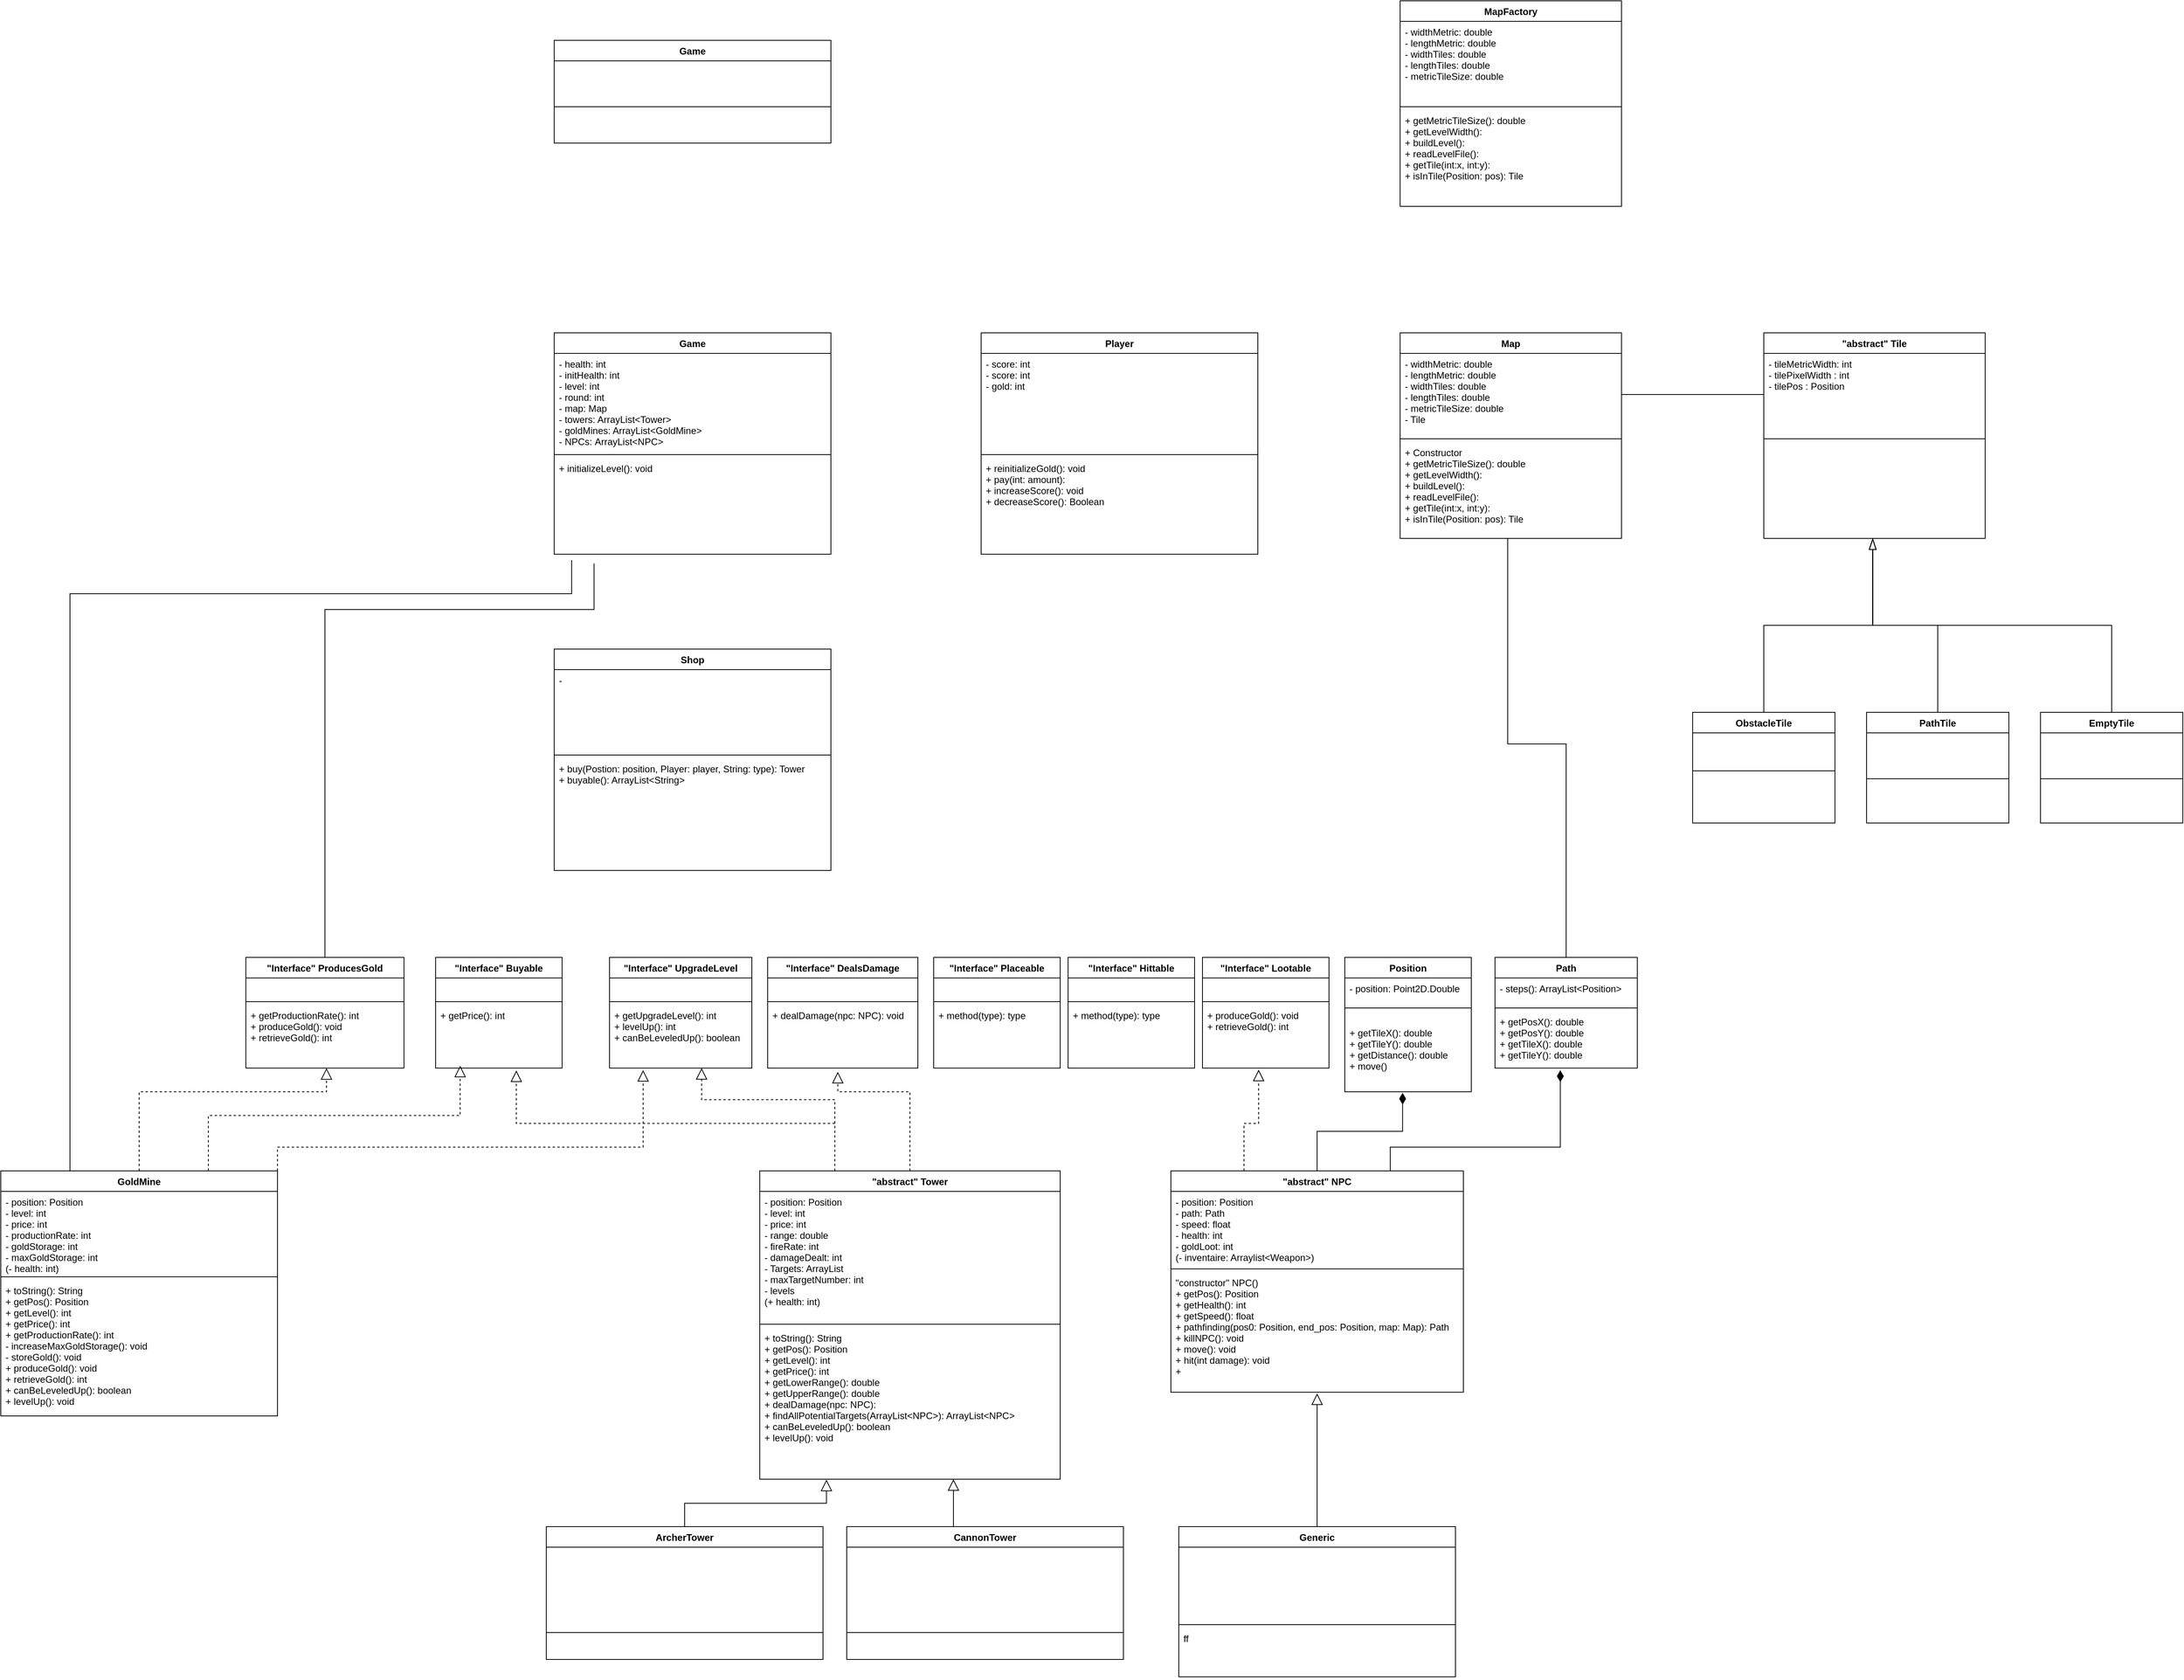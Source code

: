 <mxfile type="github" version="12.9.8" pages="3">
  <diagram id="NNECZiqNOSkTc29g-7aL" name="Modèle Game">
    <mxGraphModel grid="1" dx="2238" dy="2216" gridSize="10" guides="1" tooltips="1" connect="1" arrows="1" fold="1" page="0" pageScale="1" pageWidth="827" pageHeight="1169" math="0" shadow="0">
      <root>
        <mxCell id="0" />
        <mxCell id="1" parent="0" />
        <mxCell id="-blke6RGVs8M9DFogeQN-33" parent="1" edge="1" target="-blke6RGVs8M9DFogeQN-32" source="-blke6RGVs8M9DFogeQN-1" style="edgeStyle=elbowEdgeStyle;rounded=0;orthogonalLoop=1;jettySize=auto;html=1;exitX=0.75;exitY=0;exitDx=0;exitDy=0;entryX=0.459;entryY=1.038;entryDx=0;entryDy=0;endArrow=diamondThin;endFill=1;endSize=12;startSize=12;elbow=vertical;entryPerimeter=0;">
          <mxGeometry as="geometry" relative="1">
            <Array as="points">
              <mxPoint y="30" x="620" />
              <mxPoint x="610" />
            </Array>
          </mxGeometry>
        </mxCell>
        <mxCell id="-blke6RGVs8M9DFogeQN-45" value="" parent="1" edge="1" target="-blke6RGVs8M9DFogeQN-4" source="-blke6RGVs8M9DFogeQN-35" style="endArrow=block;html=1;exitX=0.5;exitY=0;exitDx=0;exitDy=0;entryX=0.5;entryY=1.01;entryDx=0;entryDy=0;entryPerimeter=0;endFill=0;edgeStyle=elbowEdgeStyle;elbow=vertical;endSize=12;">
          <mxGeometry width="50" height="50" as="geometry" relative="1">
            <mxPoint as="sourcePoint" y="320" x="400" />
            <mxPoint as="targetPoint" y="270" x="450" />
          </mxGeometry>
        </mxCell>
        <mxCell id="4bugIhrhgZ2t9Fx5-nUz-19" value="" parent="1" edge="1" target="-blke6RGVs8M9DFogeQN-28" source="-blke6RGVs8M9DFogeQN-1" style="endArrow=diamondThin;html=1;entryX=0.457;entryY=1.012;entryDx=0;entryDy=0;endFill=1;entryPerimeter=0;exitX=0.5;exitY=0;exitDx=0;exitDy=0;endSize=12;edgeStyle=elbowEdgeStyle;elbow=vertical;startSize=12;rounded=0;">
          <mxGeometry width="50" height="50" as="geometry" relative="1">
            <mxPoint as="sourcePoint" y="60" x="490" />
            <mxPoint as="targetPoint" y="84" x="800" />
            <Array as="points">
              <mxPoint y="10" x="570" />
              <mxPoint y="-20" x="560" />
              <mxPoint x="500" />
            </Array>
          </mxGeometry>
        </mxCell>
        <mxCell id="4bugIhrhgZ2t9Fx5-nUz-33" value="" parent="1" edge="1" target="4bugIhrhgZ2t9Fx5-nUz-29" source="4bugIhrhgZ2t9Fx5-nUz-26" style="edgeStyle=elbowEdgeStyle;rounded=0;orthogonalLoop=1;jettySize=auto;html=1;endArrow=none;endFill=0;startArrow=block;startFill=0;endSize=12;startSize=12;elbow=vertical;exitX=0.222;exitY=1.003;exitDx=0;exitDy=0;exitPerimeter=0;">
          <mxGeometry as="geometry" relative="1" />
        </mxCell>
        <mxCell id="4bugIhrhgZ2t9Fx5-nUz-38" value="" parent="1" edge="1" target="4bugIhrhgZ2t9Fx5-nUz-34" source="4bugIhrhgZ2t9Fx5-nUz-23" style="edgeStyle=elbowEdgeStyle;rounded=0;orthogonalLoop=1;jettySize=auto;html=1;startArrow=block;startFill=0;endArrow=none;endFill=0;endSize=12;startSize=12;">
          <mxGeometry as="geometry" relative="1" />
        </mxCell>
        <mxCell id="4bugIhrhgZ2t9Fx5-nUz-40" parent="1" edge="1" target="-blke6RGVs8M9DFogeQN-29" source="4bugIhrhgZ2t9Fx5-nUz-74" style="edgeStyle=elbowEdgeStyle;rounded=0;orthogonalLoop=1;jettySize=auto;html=1;entryX=0.5;entryY=0;entryDx=0;entryDy=0;startArrow=none;startFill=0;endArrow=none;endFill=0;elbow=vertical;endSize=12;startSize=12;exitX=0.486;exitY=1.002;exitDx=0;exitDy=0;exitPerimeter=0;">
          <mxGeometry as="geometry" relative="1">
            <mxPoint as="sourcePoint" y="-106" x="730" />
            <Array as="points">
              <mxPoint y="-480" x="750" />
            </Array>
          </mxGeometry>
        </mxCell>
        <mxCell id="4bugIhrhgZ2t9Fx5-nUz-43" parent="1" edge="1" target="-blke6RGVs8M9DFogeQN-59" source="4bugIhrhgZ2t9Fx5-nUz-23" style="edgeStyle=elbowEdgeStyle;rounded=0;orthogonalLoop=1;jettySize=auto;html=1;exitX=0.5;exitY=0;exitDx=0;exitDy=0;entryX=0.467;entryY=1.06;entryDx=0;entryDy=0;startArrow=none;startFill=0;endArrow=block;endFill=0;dashed=1;entryPerimeter=0;elbow=vertical;endSize=12;startSize=12;">
          <mxGeometry as="geometry" relative="1">
            <Array as="points">
              <mxPoint y="-40" x="-90" />
              <mxPoint y="-20" x="-100" />
              <mxPoint x="-80" />
              <mxPoint y="-40" x="-90" />
            </Array>
          </mxGeometry>
        </mxCell>
        <mxCell id="4bugIhrhgZ2t9Fx5-nUz-50" parent="1" edge="1" target="-blke6RGVs8M9DFogeQN-80" source="-blke6RGVs8M9DFogeQN-73" style="edgeStyle=elbowEdgeStyle;rounded=0;orthogonalLoop=1;jettySize=auto;elbow=vertical;html=1;exitX=0.5;exitY=0;exitDx=0;exitDy=0;entryX=0.51;entryY=1.001;entryDx=0;entryDy=0;entryPerimeter=0;dashed=1;startArrow=none;startFill=0;endArrow=block;endFill=0;endSize=12;">
          <mxGeometry as="geometry" relative="1">
            <Array as="points">
              <mxPoint y="-40" x="-970" />
            </Array>
          </mxGeometry>
        </mxCell>
        <mxCell id="4bugIhrhgZ2t9Fx5-nUz-51" parent="1" edge="1" target="-blke6RGVs8M9DFogeQN-63" source="-blke6RGVs8M9DFogeQN-73" style="edgeStyle=elbowEdgeStyle;rounded=0;orthogonalLoop=1;jettySize=auto;elbow=vertical;html=1;exitX=0.75;exitY=0;exitDx=0;exitDy=0;dashed=1;startArrow=none;startFill=0;endArrow=block;endFill=0;endSize=12;entryX=0.194;entryY=0.962;entryDx=0;entryDy=0;entryPerimeter=0;">
          <mxGeometry as="geometry" relative="1">
            <mxPoint as="targetPoint" y="-25" x="-200" />
            <Array as="points">
              <mxPoint y="-10" x="-560" />
              <mxPoint y="-40" x="-410" />
              <mxPoint y="-26" x="-200" />
            </Array>
          </mxGeometry>
        </mxCell>
        <mxCell id="4bugIhrhgZ2t9Fx5-nUz-52" parent="1" edge="1" target="4bugIhrhgZ2t9Fx5-nUz-4" source="-blke6RGVs8M9DFogeQN-1" style="edgeStyle=elbowEdgeStyle;rounded=0;orthogonalLoop=1;jettySize=auto;elbow=vertical;html=1;exitX=0.25;exitY=0;exitDx=0;exitDy=0;entryX=0.444;entryY=1.025;entryDx=0;entryDy=0;entryPerimeter=0;dashed=1;startArrow=none;startFill=0;startSize=12;endArrow=block;endFill=0;endSize=12;strokeWidth=1;">
          <mxGeometry as="geometry" relative="1">
            <Array as="points">
              <mxPoint x="340" />
            </Array>
          </mxGeometry>
        </mxCell>
        <mxCell id="4bugIhrhgZ2t9Fx5-nUz-48" value="" parent="1" edge="1" target="-blke6RGVs8M9DFogeQN-63" source="4bugIhrhgZ2t9Fx5-nUz-23" style="endArrow=block;endFill=0;endSize=12;html=1;exitX=0.25;exitY=0;exitDx=0;exitDy=0;entryX=0.638;entryY=1.038;entryDx=0;entryDy=0;entryPerimeter=0;edgeStyle=elbowEdgeStyle;elbow=vertical;rounded=0;dashed=1;strokeWidth=1;">
          <mxGeometry width="160" as="geometry" relative="1">
            <mxPoint as="sourcePoint" y="10" x="-100" />
            <mxPoint as="targetPoint" y="-90" x="3" />
            <Array as="points">
              <mxPoint x="-240" />
            </Array>
          </mxGeometry>
        </mxCell>
        <mxCell id="4bugIhrhgZ2t9Fx5-nUz-57" parent="1" edge="1" target="4bugIhrhgZ2t9Fx5-nUz-56" source="4bugIhrhgZ2t9Fx5-nUz-23" style="edgeStyle=elbowEdgeStyle;rounded=0;orthogonalLoop=1;jettySize=auto;elbow=vertical;html=1;exitX=0.25;exitY=0;exitDx=0;exitDy=0;entryX=0.647;entryY=1;entryDx=0;entryDy=0;entryPerimeter=0;dashed=1;startArrow=none;startFill=0;startSize=12;endArrow=block;endFill=0;endSize=12;strokeWidth=1;">
          <mxGeometry as="geometry" relative="1">
            <Array as="points">
              <mxPoint y="-30" x="-250" />
              <mxPoint y="-50" x="-230" />
            </Array>
          </mxGeometry>
        </mxCell>
        <mxCell id="4bugIhrhgZ2t9Fx5-nUz-23" value="&quot;abstract&quot; Tower" parent="1" style="swimlane;fontStyle=1;align=center;verticalAlign=top;childLayout=stackLayout;horizontal=1;startSize=26;horizontalStack=0;resizeParent=1;resizeParentMax=0;resizeLast=0;collapsible=1;marginBottom=0;" vertex="1">
          <mxGeometry width="380" height="390" as="geometry" y="60" x="-220" />
        </mxCell>
        <mxCell id="4bugIhrhgZ2t9Fx5-nUz-24" value="- position: Position&#xa;- level: int&#xa;- price: int&#xa;- range: double&#xa;- fireRate: int&#xa;- damageDealt: int&#xa;- Targets: ArrayList&#xa;- maxTargetNumber: int&#xa;- levels&#xa;(+ health: int)" parent="4bugIhrhgZ2t9Fx5-nUz-23" style="text;strokeColor=none;fillColor=none;align=left;verticalAlign=top;spacingLeft=4;spacingRight=4;overflow=hidden;rotatable=0;points=[[0,0.5],[1,0.5]];portConstraint=eastwest;" vertex="1">
          <mxGeometry width="380" height="164" as="geometry" y="26" />
        </mxCell>
        <mxCell id="4bugIhrhgZ2t9Fx5-nUz-25" value="" parent="4bugIhrhgZ2t9Fx5-nUz-23" style="line;strokeWidth=1;fillColor=none;align=left;verticalAlign=middle;spacingTop=-1;spacingLeft=3;spacingRight=3;rotatable=0;labelPosition=right;points=[];portConstraint=eastwest;" vertex="1">
          <mxGeometry width="380" height="8" as="geometry" y="190" />
        </mxCell>
        <mxCell id="4bugIhrhgZ2t9Fx5-nUz-26" value="+ toString(): String&#xa;+ getPos(): Position&#xa;+ getLevel(): int&#xa;+ getPrice(): int&#xa;+ getLowerRange(): double&#xa;+ getUpperRange(): double&#xa;+ dealDamage(npc: NPC): &#xa;+ findAllPotentialTargets(ArrayList&lt;NPC&gt;): ArrayList&lt;NPC&gt;&#xa;+ canBeLeveledUp(): boolean&#xa;+ levelUp(): void" parent="4bugIhrhgZ2t9Fx5-nUz-23" style="text;strokeColor=none;fillColor=none;align=left;verticalAlign=top;spacingLeft=4;spacingRight=4;overflow=hidden;rotatable=0;points=[[0,0.5],[1,0.5]];portConstraint=eastwest;" vertex="1">
          <mxGeometry width="380" height="192" as="geometry" y="198" />
        </mxCell>
        <mxCell id="4bugIhrhgZ2t9Fx5-nUz-63" parent="1" edge="1" target="-blke6RGVs8M9DFogeQN-88" source="-blke6RGVs8M9DFogeQN-77" style="edgeStyle=elbowEdgeStyle;rounded=0;orthogonalLoop=1;jettySize=auto;elbow=vertical;html=1;exitX=0.5;exitY=0;exitDx=0;exitDy=0;entryX=0.144;entryY=1.096;entryDx=0;entryDy=0;entryPerimeter=0;startArrow=none;startFill=0;startSize=12;endArrow=none;endFill=0;endSize=12;strokeWidth=1;">
          <mxGeometry as="geometry" relative="1">
            <Array as="points">
              <mxPoint y="-650" x="-610" />
              <mxPoint y="-580" x="-600" />
            </Array>
          </mxGeometry>
        </mxCell>
        <mxCell id="-blke6RGVs8M9DFogeQN-77" value="&quot;Interface&quot; ProducesGold" parent="1" style="swimlane;fontStyle=1;align=center;verticalAlign=top;childLayout=stackLayout;horizontal=1;startSize=26;horizontalStack=0;resizeParent=1;resizeParentMax=0;resizeLast=0;collapsible=1;marginBottom=0;" vertex="1">
          <mxGeometry width="200" height="140" as="geometry" y="-210" x="-870" />
        </mxCell>
        <mxCell id="-blke6RGVs8M9DFogeQN-78" value=" " parent="-blke6RGVs8M9DFogeQN-77" style="text;strokeColor=none;fillColor=none;align=left;verticalAlign=top;spacingLeft=4;spacingRight=4;overflow=hidden;rotatable=0;points=[[0,0.5],[1,0.5]];portConstraint=eastwest;" vertex="1">
          <mxGeometry width="200" height="26" as="geometry" y="26" />
        </mxCell>
        <mxCell id="-blke6RGVs8M9DFogeQN-79" value="" parent="-blke6RGVs8M9DFogeQN-77" style="line;strokeWidth=1;fillColor=none;align=left;verticalAlign=middle;spacingTop=-1;spacingLeft=3;spacingRight=3;rotatable=0;labelPosition=right;points=[];portConstraint=eastwest;" vertex="1">
          <mxGeometry width="200" height="8" as="geometry" y="52" />
        </mxCell>
        <mxCell id="-blke6RGVs8M9DFogeQN-80" value="+ getProductionRate(): int&#xa;+ produceGold(): void&#xa;+ retrieveGold(): int" parent="-blke6RGVs8M9DFogeQN-77" style="text;strokeColor=none;fillColor=none;align=left;verticalAlign=top;spacingLeft=4;spacingRight=4;overflow=hidden;rotatable=0;points=[[0,0.5],[1,0.5]];portConstraint=eastwest;" vertex="1">
          <mxGeometry width="200" height="80" as="geometry" y="60" />
        </mxCell>
        <mxCell id="-blke6RGVs8M9DFogeQN-60" value="&quot;Interface&quot; Buyable" parent="1" style="swimlane;fontStyle=1;align=center;verticalAlign=top;childLayout=stackLayout;horizontal=1;startSize=26;horizontalStack=0;resizeParent=1;resizeParentMax=0;resizeLast=0;collapsible=1;marginBottom=0;" vertex="1">
          <mxGeometry width="160" height="140" as="geometry" y="-210" x="-630" />
        </mxCell>
        <mxCell id="-blke6RGVs8M9DFogeQN-61" value=" " parent="-blke6RGVs8M9DFogeQN-60" style="text;strokeColor=none;fillColor=none;align=left;verticalAlign=top;spacingLeft=4;spacingRight=4;overflow=hidden;rotatable=0;points=[[0,0.5],[1,0.5]];portConstraint=eastwest;" vertex="1">
          <mxGeometry width="160" height="26" as="geometry" y="26" />
        </mxCell>
        <mxCell id="-blke6RGVs8M9DFogeQN-62" value="" parent="-blke6RGVs8M9DFogeQN-60" style="line;strokeWidth=1;fillColor=none;align=left;verticalAlign=middle;spacingTop=-1;spacingLeft=3;spacingRight=3;rotatable=0;labelPosition=right;points=[];portConstraint=eastwest;" vertex="1">
          <mxGeometry width="160" height="8" as="geometry" y="52" />
        </mxCell>
        <mxCell id="-blke6RGVs8M9DFogeQN-63" value="+ getPrice(): int&#xa;" parent="-blke6RGVs8M9DFogeQN-60" style="text;strokeColor=none;fillColor=none;align=left;verticalAlign=top;spacingLeft=4;spacingRight=4;overflow=hidden;rotatable=0;points=[[0,0.5],[1,0.5]];portConstraint=eastwest;" vertex="1">
          <mxGeometry width="160" height="80" as="geometry" y="60" />
        </mxCell>
        <mxCell id="4bugIhrhgZ2t9Fx5-nUz-58" parent="1" edge="1" target="4bugIhrhgZ2t9Fx5-nUz-56" source="-blke6RGVs8M9DFogeQN-73" style="edgeStyle=elbowEdgeStyle;rounded=0;orthogonalLoop=1;jettySize=auto;elbow=vertical;html=1;exitX=1;exitY=0;exitDx=0;exitDy=0;entryX=0.236;entryY=1.032;entryDx=0;entryDy=0;entryPerimeter=0;dashed=1;startArrow=none;startFill=0;startSize=12;endArrow=block;endFill=0;endSize=12;strokeWidth=1;">
          <mxGeometry as="geometry" relative="1">
            <Array as="points">
              <mxPoint y="30" x="-460" />
            </Array>
          </mxGeometry>
        </mxCell>
        <mxCell id="4bugIhrhgZ2t9Fx5-nUz-64" parent="1" edge="1" target="-blke6RGVs8M9DFogeQN-88" source="-blke6RGVs8M9DFogeQN-73" style="edgeStyle=elbowEdgeStyle;rounded=0;orthogonalLoop=1;jettySize=auto;elbow=vertical;html=1;entryX=0.063;entryY=1.061;entryDx=0;entryDy=0;entryPerimeter=0;startArrow=none;startFill=0;startSize=12;endArrow=none;endFill=0;endSize=12;strokeWidth=1;exitX=0.25;exitY=0;exitDx=0;exitDy=0;">
          <mxGeometry as="geometry" relative="1">
            <mxPoint as="sourcePoint" y="50" x="-1050" />
            <Array as="points">
              <mxPoint y="-670" x="-610" />
              <mxPoint y="-610" x="-610" />
              <mxPoint y="-380" x="-820" />
              <mxPoint y="-310" x="-330" />
              <mxPoint y="-290" x="-360" />
              <mxPoint y="-240" x="-650" />
              <mxPoint y="-270" x="-450" />
            </Array>
          </mxGeometry>
        </mxCell>
        <mxCell id="4bugIhrhgZ2t9Fx5-nUz-53" value="&quot;Interface&quot; UpgradeLevel" parent="1" style="swimlane;fontStyle=1;align=center;verticalAlign=top;childLayout=stackLayout;horizontal=1;startSize=26;horizontalStack=0;resizeParent=1;resizeParentMax=0;resizeLast=0;collapsible=1;marginBottom=0;" vertex="1">
          <mxGeometry width="180" height="140" as="geometry" y="-210" x="-410" />
        </mxCell>
        <mxCell id="4bugIhrhgZ2t9Fx5-nUz-54" value=" " parent="4bugIhrhgZ2t9Fx5-nUz-53" style="text;strokeColor=none;fillColor=none;align=left;verticalAlign=top;spacingLeft=4;spacingRight=4;overflow=hidden;rotatable=0;points=[[0,0.5],[1,0.5]];portConstraint=eastwest;" vertex="1">
          <mxGeometry width="180" height="26" as="geometry" y="26" />
        </mxCell>
        <mxCell id="4bugIhrhgZ2t9Fx5-nUz-55" value="" parent="4bugIhrhgZ2t9Fx5-nUz-53" style="line;strokeWidth=1;fillColor=none;align=left;verticalAlign=middle;spacingTop=-1;spacingLeft=3;spacingRight=3;rotatable=0;labelPosition=right;points=[];portConstraint=eastwest;" vertex="1">
          <mxGeometry width="180" height="8" as="geometry" y="52" />
        </mxCell>
        <mxCell id="4bugIhrhgZ2t9Fx5-nUz-56" value="+ getUpgradeLevel(): int&#xa;+ levelUp(): int&#xa;+ canBeLeveledUp(): boolean" parent="4bugIhrhgZ2t9Fx5-nUz-53" style="text;strokeColor=none;fillColor=none;align=left;verticalAlign=top;spacingLeft=4;spacingRight=4;overflow=hidden;rotatable=0;points=[[0,0.5],[1,0.5]];portConstraint=eastwest;" vertex="1">
          <mxGeometry width="180" height="80" as="geometry" y="60" />
        </mxCell>
        <mxCell id="-blke6RGVs8M9DFogeQN-73" value="GoldMine" parent="1" style="swimlane;fontStyle=1;align=center;verticalAlign=top;childLayout=stackLayout;horizontal=1;startSize=26;horizontalStack=0;resizeParent=1;resizeParentMax=0;resizeLast=0;collapsible=1;marginBottom=0;" vertex="1">
          <mxGeometry width="350" height="310" as="geometry" y="60" x="-1180" />
        </mxCell>
        <mxCell id="-blke6RGVs8M9DFogeQN-74" value="- position: Position&#xa;- level: int&#xa;- price: int&#xa;- productionRate: int&#xa;- goldStorage: int&#xa;- maxGoldStorage: int&#xa;(- health: int)" parent="-blke6RGVs8M9DFogeQN-73" style="text;strokeColor=none;fillColor=none;align=left;verticalAlign=top;spacingLeft=4;spacingRight=4;overflow=hidden;rotatable=0;points=[[0,0.5],[1,0.5]];portConstraint=eastwest;" vertex="1">
          <mxGeometry width="350" height="104" as="geometry" y="26" />
        </mxCell>
        <mxCell id="-blke6RGVs8M9DFogeQN-75" value="" parent="-blke6RGVs8M9DFogeQN-73" style="line;strokeWidth=1;fillColor=none;align=left;verticalAlign=middle;spacingTop=-1;spacingLeft=3;spacingRight=3;rotatable=0;labelPosition=right;points=[];portConstraint=eastwest;" vertex="1">
          <mxGeometry width="350" height="8" as="geometry" y="130" />
        </mxCell>
        <mxCell id="-blke6RGVs8M9DFogeQN-76" value="+ toString(): String&#xa;+ getPos(): Position&#xa;+ getLevel(): int&#xa;+ getPrice(): int&#xa;+ getProductionRate(): int&#xa;- increaseMaxGoldStorage(): void&#xa;- storeGold(): void&#xa;+ produceGold(): void&#xa;+ retrieveGold(): int&#xa;+ canBeLeveledUp(): boolean&#xa;+ levelUp(): void" parent="-blke6RGVs8M9DFogeQN-73" style="text;strokeColor=none;fillColor=none;align=left;verticalAlign=top;spacingLeft=4;spacingRight=4;overflow=hidden;rotatable=0;points=[[0,0.5],[1,0.5]];portConstraint=eastwest;" vertex="1">
          <mxGeometry width="350" height="172" as="geometry" y="138" />
        </mxCell>
        <mxCell id="-blke6RGVs8M9DFogeQN-1" value="&quot;abstract&quot; NPC" parent="1" style="swimlane;fontStyle=1;align=center;verticalAlign=top;childLayout=stackLayout;horizontal=1;startSize=26;horizontalStack=0;resizeParent=1;resizeParentMax=0;resizeLast=0;collapsible=1;marginBottom=0;" vertex="1">
          <mxGeometry width="370" height="280" as="geometry" y="60" x="300">
            <mxRectangle width="120" height="26" as="alternateBounds" y="70" x="300" />
          </mxGeometry>
        </mxCell>
        <mxCell id="-blke6RGVs8M9DFogeQN-2" value="- position: Position&#xa;- path: Path&#xa;- speed: float&#xa;- health: int&#xa;- goldLoot: int&#xa;(- inventaire: Arraylist&lt;Weapon&gt;)&#xa;" parent="-blke6RGVs8M9DFogeQN-1" style="text;strokeColor=none;fillColor=none;align=left;verticalAlign=top;spacingLeft=4;spacingRight=4;overflow=hidden;rotatable=0;points=[[0,0.5],[1,0.5]];portConstraint=eastwest;" vertex="1">
          <mxGeometry width="370" height="94" as="geometry" y="26" />
        </mxCell>
        <mxCell id="-blke6RGVs8M9DFogeQN-3" value="" parent="-blke6RGVs8M9DFogeQN-1" style="line;strokeWidth=1;fillColor=none;align=left;verticalAlign=middle;spacingTop=-1;spacingLeft=3;spacingRight=3;rotatable=0;labelPosition=right;points=[];portConstraint=eastwest;" vertex="1">
          <mxGeometry width="370" height="8" as="geometry" y="120" />
        </mxCell>
        <mxCell id="-blke6RGVs8M9DFogeQN-4" value="&quot;constructor&quot; NPC()&#xa;+ getPos(): Position&#xa;+ getHealth(): int&#xa;+ getSpeed(): float&#xa;+ pathfinding(pos0: Position, end_pos: Position, map: Map): Path&#xa;+ killNPC(): void&#xa;+ move(): void&#xa;+ hit(int damage): void&#xa;+ " parent="-blke6RGVs8M9DFogeQN-1" style="text;strokeColor=none;fillColor=none;align=left;verticalAlign=top;spacingLeft=4;spacingRight=4;overflow=hidden;rotatable=0;points=[[0,0.5],[1,0.5]];portConstraint=eastwest;" vertex="1">
          <mxGeometry width="370" height="152" as="geometry" y="128" />
        </mxCell>
        <mxCell id="-blke6RGVs8M9DFogeQN-35" value="Generic" parent="1" style="swimlane;fontStyle=1;align=center;verticalAlign=top;childLayout=stackLayout;horizontal=1;startSize=26;horizontalStack=0;resizeParent=1;resizeParentMax=0;resizeLast=0;collapsible=1;marginBottom=0;" vertex="1">
          <mxGeometry width="350" height="190" as="geometry" y="510" x="310" />
        </mxCell>
        <mxCell id="-blke6RGVs8M9DFogeQN-36" value="&#xa;" parent="-blke6RGVs8M9DFogeQN-35" style="text;strokeColor=none;fillColor=none;align=left;verticalAlign=top;spacingLeft=4;spacingRight=4;overflow=hidden;rotatable=0;points=[[0,0.5],[1,0.5]];portConstraint=eastwest;" vertex="1">
          <mxGeometry width="350" height="94" as="geometry" y="26" />
        </mxCell>
        <mxCell id="-blke6RGVs8M9DFogeQN-37" value="" parent="-blke6RGVs8M9DFogeQN-35" style="line;strokeWidth=1;fillColor=none;align=left;verticalAlign=middle;spacingTop=-1;spacingLeft=3;spacingRight=3;rotatable=0;labelPosition=right;points=[];portConstraint=eastwest;" vertex="1">
          <mxGeometry width="350" height="8" as="geometry" y="120" />
        </mxCell>
        <mxCell id="-blke6RGVs8M9DFogeQN-38" value="ff" parent="-blke6RGVs8M9DFogeQN-35" style="text;strokeColor=none;fillColor=none;align=left;verticalAlign=top;spacingLeft=4;spacingRight=4;overflow=hidden;rotatable=0;points=[[0,0.5],[1,0.5]];portConstraint=eastwest;" vertex="1">
          <mxGeometry width="350" height="62" as="geometry" y="128" />
        </mxCell>
        <mxCell id="-blke6RGVs8M9DFogeQN-85" value="Game" parent="1" style="swimlane;fontStyle=1;align=center;verticalAlign=top;childLayout=stackLayout;horizontal=1;startSize=26;horizontalStack=0;resizeParent=1;resizeParentMax=0;resizeLast=0;collapsible=1;marginBottom=0;" vertex="1">
          <mxGeometry width="350" height="280" as="geometry" y="-1000" x="-480" />
        </mxCell>
        <mxCell id="-blke6RGVs8M9DFogeQN-86" value="- health: int&#xa;- initHealth: int&#xa;- level: int&#xa;- round: int&#xa;- map: Map&#xa;- towers: ArrayList&lt;Tower&gt;&#xa;- goldMines: ArrayList&lt;GoldMine&gt;&#xa;- NPCs: ArrayList&lt;NPC&gt;" parent="-blke6RGVs8M9DFogeQN-85" style="text;strokeColor=none;fillColor=none;align=left;verticalAlign=top;spacingLeft=4;spacingRight=4;overflow=hidden;rotatable=0;points=[[0,0.5],[1,0.5]];portConstraint=eastwest;" vertex="1">
          <mxGeometry width="350" height="124" as="geometry" y="26" />
        </mxCell>
        <mxCell id="-blke6RGVs8M9DFogeQN-87" value="" parent="-blke6RGVs8M9DFogeQN-85" style="line;strokeWidth=1;fillColor=none;align=left;verticalAlign=middle;spacingTop=-1;spacingLeft=3;spacingRight=3;rotatable=0;labelPosition=right;points=[];portConstraint=eastwest;" vertex="1">
          <mxGeometry width="350" height="8" as="geometry" y="150" />
        </mxCell>
        <mxCell id="-blke6RGVs8M9DFogeQN-88" value="+ initializeLevel(): void&#xa;" parent="-blke6RGVs8M9DFogeQN-85" style="text;strokeColor=none;fillColor=none;align=left;verticalAlign=top;spacingLeft=4;spacingRight=4;overflow=hidden;rotatable=0;points=[[0,0.5],[1,0.5]];portConstraint=eastwest;" vertex="1">
          <mxGeometry width="350" height="122" as="geometry" y="158" />
        </mxCell>
        <mxCell id="4bugIhrhgZ2t9Fx5-nUz-67" value="Shop" parent="1" style="swimlane;fontStyle=1;align=center;verticalAlign=top;childLayout=stackLayout;horizontal=1;startSize=26;horizontalStack=0;resizeParent=1;resizeParentMax=0;resizeLast=0;collapsible=1;marginBottom=0;" vertex="1">
          <mxGeometry width="350" height="280" as="geometry" y="-600" x="-480">
            <mxRectangle width="60" height="26" as="alternateBounds" y="-600" x="-480" />
          </mxGeometry>
        </mxCell>
        <mxCell id="4bugIhrhgZ2t9Fx5-nUz-68" value="- " parent="4bugIhrhgZ2t9Fx5-nUz-67" style="text;strokeColor=none;fillColor=none;align=left;verticalAlign=top;spacingLeft=4;spacingRight=4;overflow=hidden;rotatable=0;points=[[0,0.5],[1,0.5]];portConstraint=eastwest;" vertex="1">
          <mxGeometry width="350" height="104" as="geometry" y="26" />
        </mxCell>
        <mxCell id="4bugIhrhgZ2t9Fx5-nUz-69" value="" parent="4bugIhrhgZ2t9Fx5-nUz-67" style="line;strokeWidth=1;fillColor=none;align=left;verticalAlign=middle;spacingTop=-1;spacingLeft=3;spacingRight=3;rotatable=0;labelPosition=right;points=[];portConstraint=eastwest;" vertex="1">
          <mxGeometry width="350" height="8" as="geometry" y="130" />
        </mxCell>
        <mxCell id="4bugIhrhgZ2t9Fx5-nUz-70" value="+ buy(Postion: position, Player: player, String: type): Tower&#xa;+ buyable(): ArrayList&lt;String&gt;" parent="4bugIhrhgZ2t9Fx5-nUz-67" style="text;strokeColor=none;fillColor=none;align=left;verticalAlign=top;spacingLeft=4;spacingRight=4;overflow=hidden;rotatable=0;points=[[0,0.5],[1,0.5]];portConstraint=eastwest;" vertex="1">
          <mxGeometry width="350" height="142" as="geometry" y="138" />
        </mxCell>
        <mxCell id="4bugIhrhgZ2t9Fx5-nUz-59" value="Player" parent="1" style="swimlane;fontStyle=1;align=center;verticalAlign=top;childLayout=stackLayout;horizontal=1;startSize=26;horizontalStack=0;resizeParent=1;resizeParentMax=0;resizeLast=0;collapsible=1;marginBottom=0;" vertex="1">
          <mxGeometry width="350" height="280" as="geometry" y="-1000" x="60" />
        </mxCell>
        <mxCell id="4bugIhrhgZ2t9Fx5-nUz-60" value="- score: int&#xa;- score: int&#xa;- gold: int" parent="4bugIhrhgZ2t9Fx5-nUz-59" style="text;strokeColor=none;fillColor=none;align=left;verticalAlign=top;spacingLeft=4;spacingRight=4;overflow=hidden;rotatable=0;points=[[0,0.5],[1,0.5]];portConstraint=eastwest;" vertex="1">
          <mxGeometry width="350" height="124" as="geometry" y="26" />
        </mxCell>
        <mxCell id="4bugIhrhgZ2t9Fx5-nUz-61" value="" parent="4bugIhrhgZ2t9Fx5-nUz-59" style="line;strokeWidth=1;fillColor=none;align=left;verticalAlign=middle;spacingTop=-1;spacingLeft=3;spacingRight=3;rotatable=0;labelPosition=right;points=[];portConstraint=eastwest;" vertex="1">
          <mxGeometry width="350" height="8" as="geometry" y="150" />
        </mxCell>
        <mxCell id="4bugIhrhgZ2t9Fx5-nUz-62" value="+ reinitializeGold(): void&#xa;+ pay(int: amount): &#xa;+ increaseScore(): void&#xa;+ decreaseScore(): Boolean" parent="4bugIhrhgZ2t9Fx5-nUz-59" style="text;strokeColor=none;fillColor=none;align=left;verticalAlign=top;spacingLeft=4;spacingRight=4;overflow=hidden;rotatable=0;points=[[0,0.5],[1,0.5]];portConstraint=eastwest;" vertex="1">
          <mxGeometry width="350" height="122" as="geometry" y="158" />
        </mxCell>
        <mxCell id="-blke6RGVs8M9DFogeQN-29" value="Path" parent="1" style="swimlane;fontStyle=1;align=center;verticalAlign=top;childLayout=stackLayout;horizontal=1;startSize=26;horizontalStack=0;resizeParent=1;resizeParentMax=0;resizeLast=0;collapsible=1;marginBottom=0;" vertex="1">
          <mxGeometry width="180" height="140" as="geometry" y="-210" x="710" />
        </mxCell>
        <mxCell id="-blke6RGVs8M9DFogeQN-30" value="- steps(): ArrayList&lt;Position&gt;" parent="-blke6RGVs8M9DFogeQN-29" style="text;strokeColor=none;fillColor=none;align=left;verticalAlign=top;spacingLeft=4;spacingRight=4;overflow=hidden;rotatable=0;points=[[0,0.5],[1,0.5]];portConstraint=eastwest;" vertex="1">
          <mxGeometry width="180" height="34" as="geometry" y="26" />
        </mxCell>
        <mxCell id="-blke6RGVs8M9DFogeQN-31" value="" parent="-blke6RGVs8M9DFogeQN-29" style="line;strokeWidth=1;fillColor=none;align=left;verticalAlign=middle;spacingTop=-1;spacingLeft=3;spacingRight=3;rotatable=0;labelPosition=right;points=[];portConstraint=eastwest;" vertex="1">
          <mxGeometry width="180" height="8" as="geometry" y="60" />
        </mxCell>
        <mxCell id="-blke6RGVs8M9DFogeQN-32" value="+ getPosX(): double&#xa;+ getPosY(): double&#xa;+ getTileX(): double&#xa;+ getTileY(): double" parent="-blke6RGVs8M9DFogeQN-29" style="text;strokeColor=none;fillColor=none;align=left;verticalAlign=top;spacingLeft=4;spacingRight=4;overflow=hidden;rotatable=0;points=[[0,0.5],[1,0.5]];portConstraint=eastwest;" vertex="1">
          <mxGeometry width="180" height="72" as="geometry" y="68" />
        </mxCell>
        <mxCell id="4bugIhrhgZ2t9Fx5-nUz-92" parent="1" edge="1" target="4bugIhrhgZ2t9Fx5-nUz-78" source="4bugIhrhgZ2t9Fx5-nUz-79" style="edgeStyle=elbowEdgeStyle;rounded=0;orthogonalLoop=1;jettySize=auto;elbow=vertical;html=1;exitX=0.5;exitY=0;exitDx=0;exitDy=0;startArrow=none;startFill=0;startSize=12;endArrow=blockThin;endFill=0;endSize=12;strokeWidth=1;entryX=0.492;entryY=1;entryDx=0;entryDy=0;entryPerimeter=0;">
          <mxGeometry as="geometry" relative="1">
            <mxPoint as="targetPoint" y="-990" x="1590.333" />
          </mxGeometry>
        </mxCell>
        <mxCell id="4bugIhrhgZ2t9Fx5-nUz-91" parent="1" edge="1" target="4bugIhrhgZ2t9Fx5-nUz-78" source="4bugIhrhgZ2t9Fx5-nUz-83" style="edgeStyle=elbowEdgeStyle;rounded=0;orthogonalLoop=1;jettySize=auto;elbow=vertical;html=1;exitX=0.5;exitY=0;exitDx=0;exitDy=0;startArrow=none;startFill=0;startSize=12;endArrow=blockThin;endFill=0;endSize=12;strokeWidth=1;entryX=0.492;entryY=0.999;entryDx=0;entryDy=0;entryPerimeter=0;">
          <mxGeometry as="geometry" relative="1">
            <mxPoint as="targetPoint" y="-989" x="1600" />
          </mxGeometry>
        </mxCell>
        <mxCell id="4bugIhrhgZ2t9Fx5-nUz-93" parent="1" edge="1" target="4bugIhrhgZ2t9Fx5-nUz-78" source="4bugIhrhgZ2t9Fx5-nUz-87" style="edgeStyle=elbowEdgeStyle;rounded=0;orthogonalLoop=1;jettySize=auto;elbow=vertical;html=1;exitX=0.5;exitY=0;exitDx=0;exitDy=0;startArrow=none;startFill=0;startSize=12;endArrow=blockThin;endFill=0;endSize=12;strokeWidth=1;entryX=0.492;entryY=0.999;entryDx=0;entryDy=0;entryPerimeter=0;">
          <mxGeometry as="geometry" relative="1">
            <mxPoint as="targetPoint" y="-990" x="1590" />
          </mxGeometry>
        </mxCell>
        <mxCell id="4bugIhrhgZ2t9Fx5-nUz-94" parent="1" edge="1" target="4bugIhrhgZ2t9Fx5-nUz-76" source="4bugIhrhgZ2t9Fx5-nUz-72" style="edgeStyle=elbowEdgeStyle;rounded=0;orthogonalLoop=1;jettySize=auto;elbow=vertical;html=1;exitX=1;exitY=0.5;exitDx=0;exitDy=0;entryX=0;entryY=0.5;entryDx=0;entryDy=0;startArrow=none;startFill=0;startSize=12;endArrow=none;endFill=0;endSize=12;strokeWidth=1;">
          <mxGeometry as="geometry" relative="1" />
        </mxCell>
        <mxCell id="4bugIhrhgZ2t9Fx5-nUz-83" value="ObstacleTile" parent="1" style="swimlane;fontStyle=1;align=center;verticalAlign=top;childLayout=stackLayout;horizontal=1;startSize=26;horizontalStack=0;resizeParent=1;resizeParentMax=0;resizeLast=0;collapsible=1;marginBottom=0;" vertex="1">
          <mxGeometry width="180" height="140" as="geometry" y="-520" x="960" />
        </mxCell>
        <mxCell id="4bugIhrhgZ2t9Fx5-nUz-84" value=" " parent="4bugIhrhgZ2t9Fx5-nUz-83" style="text;strokeColor=none;fillColor=none;align=left;verticalAlign=top;spacingLeft=4;spacingRight=4;overflow=hidden;rotatable=0;points=[[0,0.5],[1,0.5]];portConstraint=eastwest;" vertex="1">
          <mxGeometry width="180" height="44" as="geometry" y="26" />
        </mxCell>
        <mxCell id="4bugIhrhgZ2t9Fx5-nUz-85" value="" parent="4bugIhrhgZ2t9Fx5-nUz-83" style="line;strokeWidth=1;fillColor=none;align=left;verticalAlign=middle;spacingTop=-1;spacingLeft=3;spacingRight=3;rotatable=0;labelPosition=right;points=[];portConstraint=eastwest;" vertex="1">
          <mxGeometry width="180" height="8" as="geometry" y="70" />
        </mxCell>
        <mxCell id="4bugIhrhgZ2t9Fx5-nUz-86" value=" " parent="4bugIhrhgZ2t9Fx5-nUz-83" style="text;strokeColor=none;fillColor=none;align=left;verticalAlign=top;spacingLeft=4;spacingRight=4;overflow=hidden;rotatable=0;points=[[0,0.5],[1,0.5]];portConstraint=eastwest;" vertex="1">
          <mxGeometry width="180" height="62" as="geometry" y="78" />
        </mxCell>
        <mxCell id="4bugIhrhgZ2t9Fx5-nUz-71" value="Map" parent="1" style="swimlane;fontStyle=1;align=center;verticalAlign=top;childLayout=stackLayout;horizontal=1;startSize=26;horizontalStack=0;resizeParent=1;resizeParentMax=0;resizeLast=0;collapsible=1;marginBottom=0;" vertex="1">
          <mxGeometry width="280" height="260" as="geometry" y="-1000" x="590" />
        </mxCell>
        <mxCell id="4bugIhrhgZ2t9Fx5-nUz-72" value="- widthMetric: double&#xa;- lengthMetric: double&#xa;- widthTiles: double&#xa;- lengthTiles: double&#xa;- metricTileSize: double&#xa;- Tile" parent="4bugIhrhgZ2t9Fx5-nUz-71" style="text;strokeColor=none;fillColor=none;align=left;verticalAlign=top;spacingLeft=4;spacingRight=4;overflow=hidden;rotatable=0;points=[[0,0.5],[1,0.5]];portConstraint=eastwest;" vertex="1">
          <mxGeometry width="280" height="104" as="geometry" y="26" />
        </mxCell>
        <mxCell id="4bugIhrhgZ2t9Fx5-nUz-73" value="" parent="4bugIhrhgZ2t9Fx5-nUz-71" style="line;strokeWidth=1;fillColor=none;align=left;verticalAlign=middle;spacingTop=-1;spacingLeft=3;spacingRight=3;rotatable=0;labelPosition=right;points=[];portConstraint=eastwest;" vertex="1">
          <mxGeometry width="280" height="8" as="geometry" y="130" />
        </mxCell>
        <mxCell id="4bugIhrhgZ2t9Fx5-nUz-74" value="+ Constructor&#xa;+ getMetricTileSize(): double&#xa;+ getLevelWidth():&#xa;+ buildLevel(): &#xa;+ readLevelFile(): &#xa;+ getTile(int:x, int:y):&#xa;+ isInTile(Position: pos): Tile" parent="4bugIhrhgZ2t9Fx5-nUz-71" style="text;strokeColor=none;fillColor=none;align=left;verticalAlign=top;spacingLeft=4;spacingRight=4;overflow=hidden;rotatable=0;points=[[0,0.5],[1,0.5]];portConstraint=eastwest;" vertex="1">
          <mxGeometry width="280" height="122" as="geometry" y="138" />
        </mxCell>
        <mxCell id="4bugIhrhgZ2t9Fx5-nUz-79" value="PathTile" parent="1" style="swimlane;fontStyle=1;align=center;verticalAlign=top;childLayout=stackLayout;horizontal=1;startSize=26;horizontalStack=0;resizeParent=1;resizeParentMax=0;resizeLast=0;collapsible=1;marginBottom=0;" vertex="1">
          <mxGeometry width="180" height="140" as="geometry" y="-520" x="1180" />
        </mxCell>
        <mxCell id="4bugIhrhgZ2t9Fx5-nUz-80" value=" " parent="4bugIhrhgZ2t9Fx5-nUz-79" style="text;strokeColor=none;fillColor=none;align=left;verticalAlign=top;spacingLeft=4;spacingRight=4;overflow=hidden;rotatable=0;points=[[0,0.5],[1,0.5]];portConstraint=eastwest;" vertex="1">
          <mxGeometry width="180" height="54" as="geometry" y="26" />
        </mxCell>
        <mxCell id="4bugIhrhgZ2t9Fx5-nUz-81" value="" parent="4bugIhrhgZ2t9Fx5-nUz-79" style="line;strokeWidth=1;fillColor=none;align=left;verticalAlign=middle;spacingTop=-1;spacingLeft=3;spacingRight=3;rotatable=0;labelPosition=right;points=[];portConstraint=eastwest;" vertex="1">
          <mxGeometry width="180" height="8" as="geometry" y="80" />
        </mxCell>
        <mxCell id="4bugIhrhgZ2t9Fx5-nUz-82" value=" " parent="4bugIhrhgZ2t9Fx5-nUz-79" style="text;strokeColor=none;fillColor=none;align=left;verticalAlign=top;spacingLeft=4;spacingRight=4;overflow=hidden;rotatable=0;points=[[0,0.5],[1,0.5]];portConstraint=eastwest;" vertex="1">
          <mxGeometry width="180" height="52" as="geometry" y="88" />
        </mxCell>
        <mxCell id="4bugIhrhgZ2t9Fx5-nUz-87" value="EmptyTile" parent="1" style="swimlane;fontStyle=1;align=center;verticalAlign=top;childLayout=stackLayout;horizontal=1;startSize=26;horizontalStack=0;resizeParent=1;resizeParentMax=0;resizeLast=0;collapsible=1;marginBottom=0;" vertex="1">
          <mxGeometry width="180" height="140" as="geometry" y="-520" x="1400" />
        </mxCell>
        <mxCell id="4bugIhrhgZ2t9Fx5-nUz-88" value=" " parent="4bugIhrhgZ2t9Fx5-nUz-87" style="text;strokeColor=none;fillColor=none;align=left;verticalAlign=top;spacingLeft=4;spacingRight=4;overflow=hidden;rotatable=0;points=[[0,0.5],[1,0.5]];portConstraint=eastwest;" vertex="1">
          <mxGeometry width="180" height="54" as="geometry" y="26" />
        </mxCell>
        <mxCell id="4bugIhrhgZ2t9Fx5-nUz-89" value="" parent="4bugIhrhgZ2t9Fx5-nUz-87" style="line;strokeWidth=1;fillColor=none;align=left;verticalAlign=middle;spacingTop=-1;spacingLeft=3;spacingRight=3;rotatable=0;labelPosition=right;points=[];portConstraint=eastwest;" vertex="1">
          <mxGeometry width="180" height="8" as="geometry" y="80" />
        </mxCell>
        <mxCell id="4bugIhrhgZ2t9Fx5-nUz-90" value=" " parent="4bugIhrhgZ2t9Fx5-nUz-87" style="text;strokeColor=none;fillColor=none;align=left;verticalAlign=top;spacingLeft=4;spacingRight=4;overflow=hidden;rotatable=0;points=[[0,0.5],[1,0.5]];portConstraint=eastwest;" vertex="1">
          <mxGeometry width="180" height="52" as="geometry" y="88" />
        </mxCell>
        <mxCell id="4bugIhrhgZ2t9Fx5-nUz-34" value="CannonTower" parent="1" style="swimlane;fontStyle=1;align=center;verticalAlign=top;childLayout=stackLayout;horizontal=1;startSize=26;horizontalStack=0;resizeParent=1;resizeParentMax=0;resizeLast=0;collapsible=1;marginBottom=0;" vertex="1">
          <mxGeometry width="350" height="168" as="geometry" y="510" x="-110" />
        </mxCell>
        <mxCell id="4bugIhrhgZ2t9Fx5-nUz-35" value=" " parent="4bugIhrhgZ2t9Fx5-nUz-34" style="text;strokeColor=none;fillColor=none;align=left;verticalAlign=top;spacingLeft=4;spacingRight=4;overflow=hidden;rotatable=0;points=[[0,0.5],[1,0.5]];portConstraint=eastwest;" vertex="1">
          <mxGeometry width="350" height="104" as="geometry" y="26" />
        </mxCell>
        <mxCell id="4bugIhrhgZ2t9Fx5-nUz-36" value="" parent="4bugIhrhgZ2t9Fx5-nUz-34" style="line;strokeWidth=1;fillColor=none;align=left;verticalAlign=middle;spacingTop=-1;spacingLeft=3;spacingRight=3;rotatable=0;labelPosition=right;points=[];portConstraint=eastwest;" vertex="1">
          <mxGeometry width="350" height="8" as="geometry" y="130" />
        </mxCell>
        <mxCell id="4bugIhrhgZ2t9Fx5-nUz-37" value=" " parent="4bugIhrhgZ2t9Fx5-nUz-34" style="text;strokeColor=none;fillColor=none;align=left;verticalAlign=top;spacingLeft=4;spacingRight=4;overflow=hidden;rotatable=0;points=[[0,0.5],[1,0.5]];portConstraint=eastwest;" vertex="1">
          <mxGeometry width="350" height="30" as="geometry" y="138" />
        </mxCell>
        <mxCell id="4bugIhrhgZ2t9Fx5-nUz-29" value="ArcherTower" parent="1" style="swimlane;fontStyle=1;align=center;verticalAlign=top;childLayout=stackLayout;horizontal=1;startSize=26;horizontalStack=0;resizeParent=1;resizeParentMax=0;resizeLast=0;collapsible=1;marginBottom=0;" vertex="1">
          <mxGeometry width="350" height="168" as="geometry" y="510" x="-490" />
        </mxCell>
        <mxCell id="4bugIhrhgZ2t9Fx5-nUz-30" value=" " parent="4bugIhrhgZ2t9Fx5-nUz-29" style="text;strokeColor=none;fillColor=none;align=left;verticalAlign=top;spacingLeft=4;spacingRight=4;overflow=hidden;rotatable=0;points=[[0,0.5],[1,0.5]];portConstraint=eastwest;" vertex="1">
          <mxGeometry width="350" height="104" as="geometry" y="26" />
        </mxCell>
        <mxCell id="4bugIhrhgZ2t9Fx5-nUz-31" value="" parent="4bugIhrhgZ2t9Fx5-nUz-29" style="line;strokeWidth=1;fillColor=none;align=left;verticalAlign=middle;spacingTop=-1;spacingLeft=3;spacingRight=3;rotatable=0;labelPosition=right;points=[];portConstraint=eastwest;" vertex="1">
          <mxGeometry width="350" height="8" as="geometry" y="130" />
        </mxCell>
        <mxCell id="4bugIhrhgZ2t9Fx5-nUz-32" value=" " parent="4bugIhrhgZ2t9Fx5-nUz-29" style="text;strokeColor=none;fillColor=none;align=left;verticalAlign=top;spacingLeft=4;spacingRight=4;overflow=hidden;rotatable=0;points=[[0,0.5],[1,0.5]];portConstraint=eastwest;" vertex="1">
          <mxGeometry width="350" height="30" as="geometry" y="138" />
        </mxCell>
        <mxCell id="4bugIhrhgZ2t9Fx5-nUz-75" value="&quot;abstract&quot; Tile" parent="1" style="swimlane;fontStyle=1;align=center;verticalAlign=top;childLayout=stackLayout;horizontal=1;startSize=26;horizontalStack=0;resizeParent=1;resizeParentMax=0;resizeLast=0;collapsible=1;marginBottom=0;" vertex="1">
          <mxGeometry width="280" height="260" as="geometry" y="-1000" x="1050" />
        </mxCell>
        <mxCell id="4bugIhrhgZ2t9Fx5-nUz-76" value="- tileMetricWidth: int&#xa;- tilePixelWidth : int&#xa;- tilePos : Position" parent="4bugIhrhgZ2t9Fx5-nUz-75" style="text;strokeColor=none;fillColor=none;align=left;verticalAlign=top;spacingLeft=4;spacingRight=4;overflow=hidden;rotatable=0;points=[[0,0.5],[1,0.5]];portConstraint=eastwest;" vertex="1">
          <mxGeometry width="280" height="104" as="geometry" y="26" />
        </mxCell>
        <mxCell id="4bugIhrhgZ2t9Fx5-nUz-77" value="" parent="4bugIhrhgZ2t9Fx5-nUz-75" style="line;strokeWidth=1;fillColor=none;align=left;verticalAlign=middle;spacingTop=-1;spacingLeft=3;spacingRight=3;rotatable=0;labelPosition=right;points=[];portConstraint=eastwest;" vertex="1">
          <mxGeometry width="280" height="8" as="geometry" y="130" />
        </mxCell>
        <mxCell id="4bugIhrhgZ2t9Fx5-nUz-78" value=" " parent="4bugIhrhgZ2t9Fx5-nUz-75" style="text;strokeColor=none;fillColor=none;align=left;verticalAlign=top;spacingLeft=4;spacingRight=4;overflow=hidden;rotatable=0;points=[[0,0.5],[1,0.5]];portConstraint=eastwest;" vertex="1">
          <mxGeometry width="280" height="122" as="geometry" y="138" />
        </mxCell>
        <mxCell id="uk6tNJhQ3k-IFqOZutaC-1" value="Game" parent="1" style="swimlane;fontStyle=1;align=center;verticalAlign=top;childLayout=stackLayout;horizontal=1;startSize=26;horizontalStack=0;resizeParent=1;resizeParentMax=0;resizeLast=0;collapsible=1;marginBottom=0;" vertex="1">
          <mxGeometry width="350" height="130" as="geometry" y="-1370" x="-480" />
        </mxCell>
        <mxCell id="uk6tNJhQ3k-IFqOZutaC-2" value=" " parent="uk6tNJhQ3k-IFqOZutaC-1" style="text;strokeColor=none;fillColor=none;align=left;verticalAlign=top;spacingLeft=4;spacingRight=4;overflow=hidden;rotatable=0;points=[[0,0.5],[1,0.5]];portConstraint=eastwest;" vertex="1">
          <mxGeometry width="350" height="54" as="geometry" y="26" />
        </mxCell>
        <mxCell id="uk6tNJhQ3k-IFqOZutaC-3" value="" parent="uk6tNJhQ3k-IFqOZutaC-1" style="line;strokeWidth=1;fillColor=none;align=left;verticalAlign=middle;spacingTop=-1;spacingLeft=3;spacingRight=3;rotatable=0;labelPosition=right;points=[];portConstraint=eastwest;" vertex="1">
          <mxGeometry width="350" height="8" as="geometry" y="80" />
        </mxCell>
        <mxCell id="uk6tNJhQ3k-IFqOZutaC-4" value=" " parent="uk6tNJhQ3k-IFqOZutaC-1" style="text;strokeColor=none;fillColor=none;align=left;verticalAlign=top;spacingLeft=4;spacingRight=4;overflow=hidden;rotatable=0;points=[[0,0.5],[1,0.5]];portConstraint=eastwest;" vertex="1">
          <mxGeometry width="350" height="42" as="geometry" y="88" />
        </mxCell>
        <mxCell id="-blke6RGVs8M9DFogeQN-25" value="Position" parent="1" style="swimlane;fontStyle=1;align=center;verticalAlign=top;childLayout=stackLayout;horizontal=1;startSize=26;horizontalStack=0;resizeParent=1;resizeParentMax=0;resizeLast=0;collapsible=1;marginBottom=0;" vertex="1">
          <mxGeometry width="160" height="170" as="geometry" y="-210" x="520" />
        </mxCell>
        <mxCell id="-blke6RGVs8M9DFogeQN-26" value="- position: Point2D.Double" parent="-blke6RGVs8M9DFogeQN-25" style="text;strokeColor=none;fillColor=none;align=left;verticalAlign=top;spacingLeft=4;spacingRight=4;overflow=hidden;rotatable=0;points=[[0,0.5],[1,0.5]];portConstraint=eastwest;" vertex="1">
          <mxGeometry width="160" height="34" as="geometry" y="26" />
        </mxCell>
        <mxCell id="-blke6RGVs8M9DFogeQN-27" value="" parent="-blke6RGVs8M9DFogeQN-25" style="line;strokeWidth=1;fillColor=none;align=left;verticalAlign=middle;spacingTop=-1;spacingLeft=3;spacingRight=3;rotatable=0;labelPosition=right;points=[];portConstraint=eastwest;" vertex="1">
          <mxGeometry width="160" height="8" as="geometry" y="60" />
        </mxCell>
        <mxCell id="-blke6RGVs8M9DFogeQN-28" value="&#xa;+ getTileX(): double&#xa;+ getTileY(): double&#xa;+ getDistance(): double&#xa;+ move()" parent="-blke6RGVs8M9DFogeQN-25" style="text;strokeColor=none;fillColor=none;align=left;verticalAlign=top;spacingLeft=4;spacingRight=4;overflow=hidden;rotatable=0;points=[[0,0.5],[1,0.5]];portConstraint=eastwest;" vertex="1">
          <mxGeometry width="160" height="102" as="geometry" y="68" />
        </mxCell>
        <mxCell id="4bugIhrhgZ2t9Fx5-nUz-1" value="&quot;Interface&quot; Lootable" parent="1" style="swimlane;fontStyle=1;align=center;verticalAlign=top;childLayout=stackLayout;horizontal=1;startSize=26;horizontalStack=0;resizeParent=1;resizeParentMax=0;resizeLast=0;collapsible=1;marginBottom=0;" vertex="1">
          <mxGeometry width="160" height="140" as="geometry" y="-210" x="340" />
        </mxCell>
        <mxCell id="4bugIhrhgZ2t9Fx5-nUz-2" value=" " parent="4bugIhrhgZ2t9Fx5-nUz-1" style="text;strokeColor=none;fillColor=none;align=left;verticalAlign=top;spacingLeft=4;spacingRight=4;overflow=hidden;rotatable=0;points=[[0,0.5],[1,0.5]];portConstraint=eastwest;" vertex="1">
          <mxGeometry width="160" height="26" as="geometry" y="26" />
        </mxCell>
        <mxCell id="4bugIhrhgZ2t9Fx5-nUz-3" value="" parent="4bugIhrhgZ2t9Fx5-nUz-1" style="line;strokeWidth=1;fillColor=none;align=left;verticalAlign=middle;spacingTop=-1;spacingLeft=3;spacingRight=3;rotatable=0;labelPosition=right;points=[];portConstraint=eastwest;" vertex="1">
          <mxGeometry width="160" height="8" as="geometry" y="52" />
        </mxCell>
        <mxCell id="4bugIhrhgZ2t9Fx5-nUz-4" value="+ produceGold(): void&#xa;+ retrieveGold(): int" parent="4bugIhrhgZ2t9Fx5-nUz-1" style="text;strokeColor=none;fillColor=none;align=left;verticalAlign=top;spacingLeft=4;spacingRight=4;overflow=hidden;rotatable=0;points=[[0,0.5],[1,0.5]];portConstraint=eastwest;" vertex="1">
          <mxGeometry width="160" height="80" as="geometry" y="60" />
        </mxCell>
        <mxCell id="-blke6RGVs8M9DFogeQN-52" value="&quot;Interface&quot; Placeable" parent="1" style="swimlane;fontStyle=1;align=center;verticalAlign=top;childLayout=stackLayout;horizontal=1;startSize=26;horizontalStack=0;resizeParent=1;resizeParentMax=0;resizeLast=0;collapsible=1;marginBottom=0;" vertex="1">
          <mxGeometry width="160" height="140" as="geometry" y="-210" />
        </mxCell>
        <mxCell id="-blke6RGVs8M9DFogeQN-53" value=" " parent="-blke6RGVs8M9DFogeQN-52" style="text;strokeColor=none;fillColor=none;align=left;verticalAlign=top;spacingLeft=4;spacingRight=4;overflow=hidden;rotatable=0;points=[[0,0.5],[1,0.5]];portConstraint=eastwest;" vertex="1">
          <mxGeometry width="160" height="26" as="geometry" y="26" />
        </mxCell>
        <mxCell id="-blke6RGVs8M9DFogeQN-54" value="" parent="-blke6RGVs8M9DFogeQN-52" style="line;strokeWidth=1;fillColor=none;align=left;verticalAlign=middle;spacingTop=-1;spacingLeft=3;spacingRight=3;rotatable=0;labelPosition=right;points=[];portConstraint=eastwest;" vertex="1">
          <mxGeometry width="160" height="8" as="geometry" y="52" />
        </mxCell>
        <mxCell id="-blke6RGVs8M9DFogeQN-55" value="+ method(type): type" parent="-blke6RGVs8M9DFogeQN-52" style="text;strokeColor=none;fillColor=none;align=left;verticalAlign=top;spacingLeft=4;spacingRight=4;overflow=hidden;rotatable=0;points=[[0,0.5],[1,0.5]];portConstraint=eastwest;" vertex="1">
          <mxGeometry width="160" height="80" as="geometry" y="60" />
        </mxCell>
        <mxCell id="-blke6RGVs8M9DFogeQN-56" value="&quot;Interface&quot; DealsDamage" parent="1" style="swimlane;fontStyle=1;align=center;verticalAlign=top;childLayout=stackLayout;horizontal=1;startSize=26;horizontalStack=0;resizeParent=1;resizeParentMax=0;resizeLast=0;collapsible=1;marginBottom=0;" vertex="1">
          <mxGeometry width="190" height="140" as="geometry" y="-210" x="-210" />
        </mxCell>
        <mxCell id="-blke6RGVs8M9DFogeQN-57" value=" " parent="-blke6RGVs8M9DFogeQN-56" style="text;strokeColor=none;fillColor=none;align=left;verticalAlign=top;spacingLeft=4;spacingRight=4;overflow=hidden;rotatable=0;points=[[0,0.5],[1,0.5]];portConstraint=eastwest;" vertex="1">
          <mxGeometry width="190" height="26" as="geometry" y="26" />
        </mxCell>
        <mxCell id="-blke6RGVs8M9DFogeQN-58" value="" parent="-blke6RGVs8M9DFogeQN-56" style="line;strokeWidth=1;fillColor=none;align=left;verticalAlign=middle;spacingTop=-1;spacingLeft=3;spacingRight=3;rotatable=0;labelPosition=right;points=[];portConstraint=eastwest;" vertex="1">
          <mxGeometry width="190" height="8" as="geometry" y="52" />
        </mxCell>
        <mxCell id="-blke6RGVs8M9DFogeQN-59" value="+ dealDamage(npc: NPC): void" parent="-blke6RGVs8M9DFogeQN-56" style="text;strokeColor=none;fillColor=none;align=left;verticalAlign=top;spacingLeft=4;spacingRight=4;overflow=hidden;rotatable=0;points=[[0,0.5],[1,0.5]];portConstraint=eastwest;" vertex="1">
          <mxGeometry width="190" height="80" as="geometry" y="60" />
        </mxCell>
        <mxCell id="dzhMAPh9JWSYc-e-aX1--1" value="&quot;Interface&quot; Hittable" parent="1" style="swimlane;fontStyle=1;align=center;verticalAlign=top;childLayout=stackLayout;horizontal=1;startSize=26;horizontalStack=0;resizeParent=1;resizeParentMax=0;resizeLast=0;collapsible=1;marginBottom=0;" vertex="1">
          <mxGeometry width="160" height="140" as="geometry" y="-210" x="170" />
        </mxCell>
        <mxCell id="dzhMAPh9JWSYc-e-aX1--2" value=" " parent="dzhMAPh9JWSYc-e-aX1--1" style="text;strokeColor=none;fillColor=none;align=left;verticalAlign=top;spacingLeft=4;spacingRight=4;overflow=hidden;rotatable=0;points=[[0,0.5],[1,0.5]];portConstraint=eastwest;" vertex="1">
          <mxGeometry width="160" height="26" as="geometry" y="26" />
        </mxCell>
        <mxCell id="dzhMAPh9JWSYc-e-aX1--3" value="" parent="dzhMAPh9JWSYc-e-aX1--1" style="line;strokeWidth=1;fillColor=none;align=left;verticalAlign=middle;spacingTop=-1;spacingLeft=3;spacingRight=3;rotatable=0;labelPosition=right;points=[];portConstraint=eastwest;" vertex="1">
          <mxGeometry width="160" height="8" as="geometry" y="52" />
        </mxCell>
        <mxCell id="dzhMAPh9JWSYc-e-aX1--4" value="+ method(type): type" parent="dzhMAPh9JWSYc-e-aX1--1" style="text;strokeColor=none;fillColor=none;align=left;verticalAlign=top;spacingLeft=4;spacingRight=4;overflow=hidden;rotatable=0;points=[[0,0.5],[1,0.5]];portConstraint=eastwest;" vertex="1">
          <mxGeometry width="160" height="80" as="geometry" y="60" />
        </mxCell>
        <mxCell id="dzhMAPh9JWSYc-e-aX1--5" value="MapFactory" parent="1" style="swimlane;fontStyle=1;align=center;verticalAlign=top;childLayout=stackLayout;horizontal=1;startSize=26;horizontalStack=0;resizeParent=1;resizeParentMax=0;resizeLast=0;collapsible=1;marginBottom=0;" vertex="1">
          <mxGeometry width="280" height="260" as="geometry" y="-1420" x="590" />
        </mxCell>
        <mxCell id="dzhMAPh9JWSYc-e-aX1--6" value="- widthMetric: double&#xa;- lengthMetric: double&#xa;- widthTiles: double&#xa;- lengthTiles: double&#xa;- metricTileSize: double" parent="dzhMAPh9JWSYc-e-aX1--5" style="text;strokeColor=none;fillColor=none;align=left;verticalAlign=top;spacingLeft=4;spacingRight=4;overflow=hidden;rotatable=0;points=[[0,0.5],[1,0.5]];portConstraint=eastwest;" vertex="1">
          <mxGeometry width="280" height="104" as="geometry" y="26" />
        </mxCell>
        <mxCell id="dzhMAPh9JWSYc-e-aX1--7" value="" parent="dzhMAPh9JWSYc-e-aX1--5" style="line;strokeWidth=1;fillColor=none;align=left;verticalAlign=middle;spacingTop=-1;spacingLeft=3;spacingRight=3;rotatable=0;labelPosition=right;points=[];portConstraint=eastwest;" vertex="1">
          <mxGeometry width="280" height="8" as="geometry" y="130" />
        </mxCell>
        <mxCell id="dzhMAPh9JWSYc-e-aX1--8" value="+ getMetricTileSize(): double&#xa;+ getLevelWidth():&#xa;+ buildLevel(): &#xa;+ readLevelFile(): &#xa;+ getTile(int:x, int:y):&#xa;+ isInTile(Position: pos): Tile" parent="dzhMAPh9JWSYc-e-aX1--5" style="text;strokeColor=none;fillColor=none;align=left;verticalAlign=top;spacingLeft=4;spacingRight=4;overflow=hidden;rotatable=0;points=[[0,0.5],[1,0.5]];portConstraint=eastwest;" vertex="1">
          <mxGeometry width="280" height="122" as="geometry" y="138" />
        </mxCell>
      </root>
    </mxGraphModel>
  </diagram>
  <diagram id="Wnl9b7zrHeZK-ZSoef4e" name="Modèle MapEditor">
    
    <mxGraphModel grid="1" dx="2051" dy="964" gridSize="10" guides="1" tooltips="1" connect="1" arrows="1" fold="1" page="0" pageScale="1" pageWidth="827" pageHeight="1169" math="0" shadow="0" background="none">
      
      <root>
        
        <mxCell id="8bdVRDB5kUWCbz06mZaL-0" />
        
        <mxCell id="8bdVRDB5kUWCbz06mZaL-1" parent="8bdVRDB5kUWCbz06mZaL-0" />
        
        <mxCell id="rMuMV0XwnLAIJsE7YdcY-0" value="MapEditor" parent="8bdVRDB5kUWCbz06mZaL-1" style="swimlane;fontStyle=1;align=center;verticalAlign=top;childLayout=stackLayout;horizontal=1;startSize=26;horizontalStack=0;resizeParent=1;resizeParentMax=0;resizeLast=0;collapsible=1;marginBottom=0;" vertex="1">
          
          <mxGeometry width="350" height="130" as="geometry" y="480" x="360" />
          
        </mxCell>
        
        <mxCell id="rMuMV0XwnLAIJsE7YdcY-1" value=" " parent="rMuMV0XwnLAIJsE7YdcY-0" style="text;strokeColor=none;fillColor=none;align=left;verticalAlign=top;spacingLeft=4;spacingRight=4;overflow=hidden;rotatable=0;points=[[0,0.5],[1,0.5]];portConstraint=eastwest;" vertex="1">
          
          <mxGeometry width="350" height="54" as="geometry" y="26" />
          
        </mxCell>
        
        <mxCell id="rMuMV0XwnLAIJsE7YdcY-2" value="" parent="rMuMV0XwnLAIJsE7YdcY-0" style="line;strokeWidth=1;fillColor=none;align=left;verticalAlign=middle;spacingTop=-1;spacingLeft=3;spacingRight=3;rotatable=0;labelPosition=right;points=[];portConstraint=eastwest;" vertex="1">
          
          <mxGeometry width="350" height="8" as="geometry" y="80" />
          
        </mxCell>
        
        <mxCell id="rMuMV0XwnLAIJsE7YdcY-3" value=" " parent="rMuMV0XwnLAIJsE7YdcY-0" style="text;strokeColor=none;fillColor=none;align=left;verticalAlign=top;spacingLeft=4;spacingRight=4;overflow=hidden;rotatable=0;points=[[0,0.5],[1,0.5]];portConstraint=eastwest;" vertex="1">
          
          <mxGeometry width="350" height="42" as="geometry" y="88" />
          
        </mxCell>
        
      </root>
      
    </mxGraphModel>
    
  </diagram>
  <diagram id="l9iRlWgO3z9r7Za8NW7z" name="Modèle Menu">
    
    <mxGraphModel grid="1" dx="2051" dy="1364" gridSize="10" guides="1" tooltips="1" connect="1" arrows="1" fold="1" page="0" pageScale="1" pageWidth="827" pageHeight="1169" math="0" shadow="0">
      
      <root>
        
        <mxCell id="n0aeRsXdoZvC44LYxO8T-0" />
        
        <mxCell id="n0aeRsXdoZvC44LYxO8T-1" parent="n0aeRsXdoZvC44LYxO8T-0" />
        
        <mxCell id="n0aeRsXdoZvC44LYxO8T-2" value="Menu" parent="n0aeRsXdoZvC44LYxO8T-1" style="swimlane;fontStyle=1;align=center;verticalAlign=top;childLayout=stackLayout;horizontal=1;startSize=26;horizontalStack=0;resizeParent=1;resizeParentMax=0;resizeLast=0;collapsible=1;marginBottom=0;" vertex="1">
          
          <mxGeometry width="350" height="130" as="geometry" />
          
        </mxCell>
        
        <mxCell id="n0aeRsXdoZvC44LYxO8T-3" value=" " parent="n0aeRsXdoZvC44LYxO8T-2" style="text;strokeColor=none;fillColor=none;align=left;verticalAlign=top;spacingLeft=4;spacingRight=4;overflow=hidden;rotatable=0;points=[[0,0.5],[1,0.5]];portConstraint=eastwest;" vertex="1">
          
          <mxGeometry width="350" height="54" as="geometry" y="26" />
          
        </mxCell>
        
        <mxCell id="n0aeRsXdoZvC44LYxO8T-4" value="" parent="n0aeRsXdoZvC44LYxO8T-2" style="line;strokeWidth=1;fillColor=none;align=left;verticalAlign=middle;spacingTop=-1;spacingLeft=3;spacingRight=3;rotatable=0;labelPosition=right;points=[];portConstraint=eastwest;" vertex="1">
          
          <mxGeometry width="350" height="8" as="geometry" y="80" />
          
        </mxCell>
        
        <mxCell id="n0aeRsXdoZvC44LYxO8T-5" value=" " parent="n0aeRsXdoZvC44LYxO8T-2" style="text;strokeColor=none;fillColor=none;align=left;verticalAlign=top;spacingLeft=4;spacingRight=4;overflow=hidden;rotatable=0;points=[[0,0.5],[1,0.5]];portConstraint=eastwest;" vertex="1">
          
          <mxGeometry width="350" height="42" as="geometry" y="88" />
          
        </mxCell>
        
        <mxCell id="n0aeRsXdoZvC44LYxO8T-6" value="LevelSelector" parent="n0aeRsXdoZvC44LYxO8T-1" style="swimlane;fontStyle=1;align=center;verticalAlign=top;childLayout=stackLayout;horizontal=1;startSize=26;horizontalStack=0;resizeParent=1;resizeParentMax=0;resizeLast=0;collapsible=1;marginBottom=0;" vertex="1">
          
          <mxGeometry width="350" height="130" as="geometry" y="290" />
          
        </mxCell>
        
        <mxCell id="n0aeRsXdoZvC44LYxO8T-7" value=" " parent="n0aeRsXdoZvC44LYxO8T-6" style="text;strokeColor=none;fillColor=none;align=left;verticalAlign=top;spacingLeft=4;spacingRight=4;overflow=hidden;rotatable=0;points=[[0,0.5],[1,0.5]];portConstraint=eastwest;" vertex="1">
          
          <mxGeometry width="350" height="54" as="geometry" y="26" />
          
        </mxCell>
        
        <mxCell id="n0aeRsXdoZvC44LYxO8T-8" value="" parent="n0aeRsXdoZvC44LYxO8T-6" style="line;strokeWidth=1;fillColor=none;align=left;verticalAlign=middle;spacingTop=-1;spacingLeft=3;spacingRight=3;rotatable=0;labelPosition=right;points=[];portConstraint=eastwest;" vertex="1">
          
          <mxGeometry width="350" height="8" as="geometry" y="80" />
          
        </mxCell>
        
        <mxCell id="n0aeRsXdoZvC44LYxO8T-9" value=" " parent="n0aeRsXdoZvC44LYxO8T-6" style="text;strokeColor=none;fillColor=none;align=left;verticalAlign=top;spacingLeft=4;spacingRight=4;overflow=hidden;rotatable=0;points=[[0,0.5],[1,0.5]];portConstraint=eastwest;" vertex="1">
          
          <mxGeometry width="350" height="42" as="geometry" y="88" />
          
        </mxCell>
        
      </root>
      
    </mxGraphModel>
    
  </diagram>
</mxfile>
